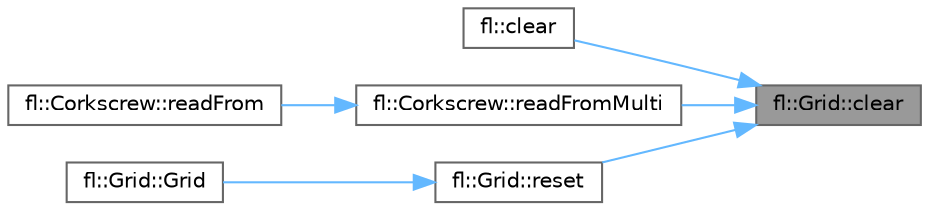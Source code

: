 digraph "fl::Grid::clear"
{
 // INTERACTIVE_SVG=YES
 // LATEX_PDF_SIZE
  bgcolor="transparent";
  edge [fontname=Helvetica,fontsize=10,labelfontname=Helvetica,labelfontsize=10];
  node [fontname=Helvetica,fontsize=10,shape=box,height=0.2,width=0.4];
  rankdir="RL";
  Node1 [id="Node000001",label="fl::Grid::clear",height=0.2,width=0.4,color="gray40", fillcolor="grey60", style="filled", fontcolor="black",tooltip=" "];
  Node1 -> Node2 [id="edge1_Node000001_Node000002",dir="back",color="steelblue1",style="solid",tooltip=" "];
  Node2 [id="Node000002",label="fl::clear",height=0.2,width=0.4,color="grey40", fillcolor="white", style="filled",URL="$d4/d36/namespacefl_acc54a12c73c8faf71c0b2c4cbbedd05b.html#acc54a12c73c8faf71c0b2c4cbbedd05b",tooltip=" "];
  Node1 -> Node3 [id="edge2_Node000001_Node000003",dir="back",color="steelblue1",style="solid",tooltip=" "];
  Node3 [id="Node000003",label="fl::Corkscrew::readFromMulti",height=0.2,width=0.4,color="grey40", fillcolor="white", style="filled",URL="$dc/d82/classfl_1_1_corkscrew_a433919707f059662d23b3c7e4afa0641.html#a433919707f059662d23b3c7e4afa0641",tooltip=" "];
  Node3 -> Node4 [id="edge3_Node000003_Node000004",dir="back",color="steelblue1",style="solid",tooltip=" "];
  Node4 [id="Node000004",label="fl::Corkscrew::readFrom",height=0.2,width=0.4,color="grey40", fillcolor="white", style="filled",URL="$dc/d82/classfl_1_1_corkscrew_ae794bd16cfd4173badfcb46bd03257ae.html#ae794bd16cfd4173badfcb46bd03257ae",tooltip=" "];
  Node1 -> Node5 [id="edge4_Node000001_Node000005",dir="back",color="steelblue1",style="solid",tooltip=" "];
  Node5 [id="Node000005",label="fl::Grid::reset",height=0.2,width=0.4,color="grey40", fillcolor="white", style="filled",URL="$d1/db9/classfl_1_1_grid_af44259576a24f41de619db49086db7e7.html#af44259576a24f41de619db49086db7e7",tooltip=" "];
  Node5 -> Node6 [id="edge5_Node000005_Node000006",dir="back",color="steelblue1",style="solid",tooltip=" "];
  Node6 [id="Node000006",label="fl::Grid::Grid",height=0.2,width=0.4,color="grey40", fillcolor="white", style="filled",URL="$d1/db9/classfl_1_1_grid_ad62d7c1edd6e23dda484b334e786fd82.html#ad62d7c1edd6e23dda484b334e786fd82",tooltip=" "];
}
